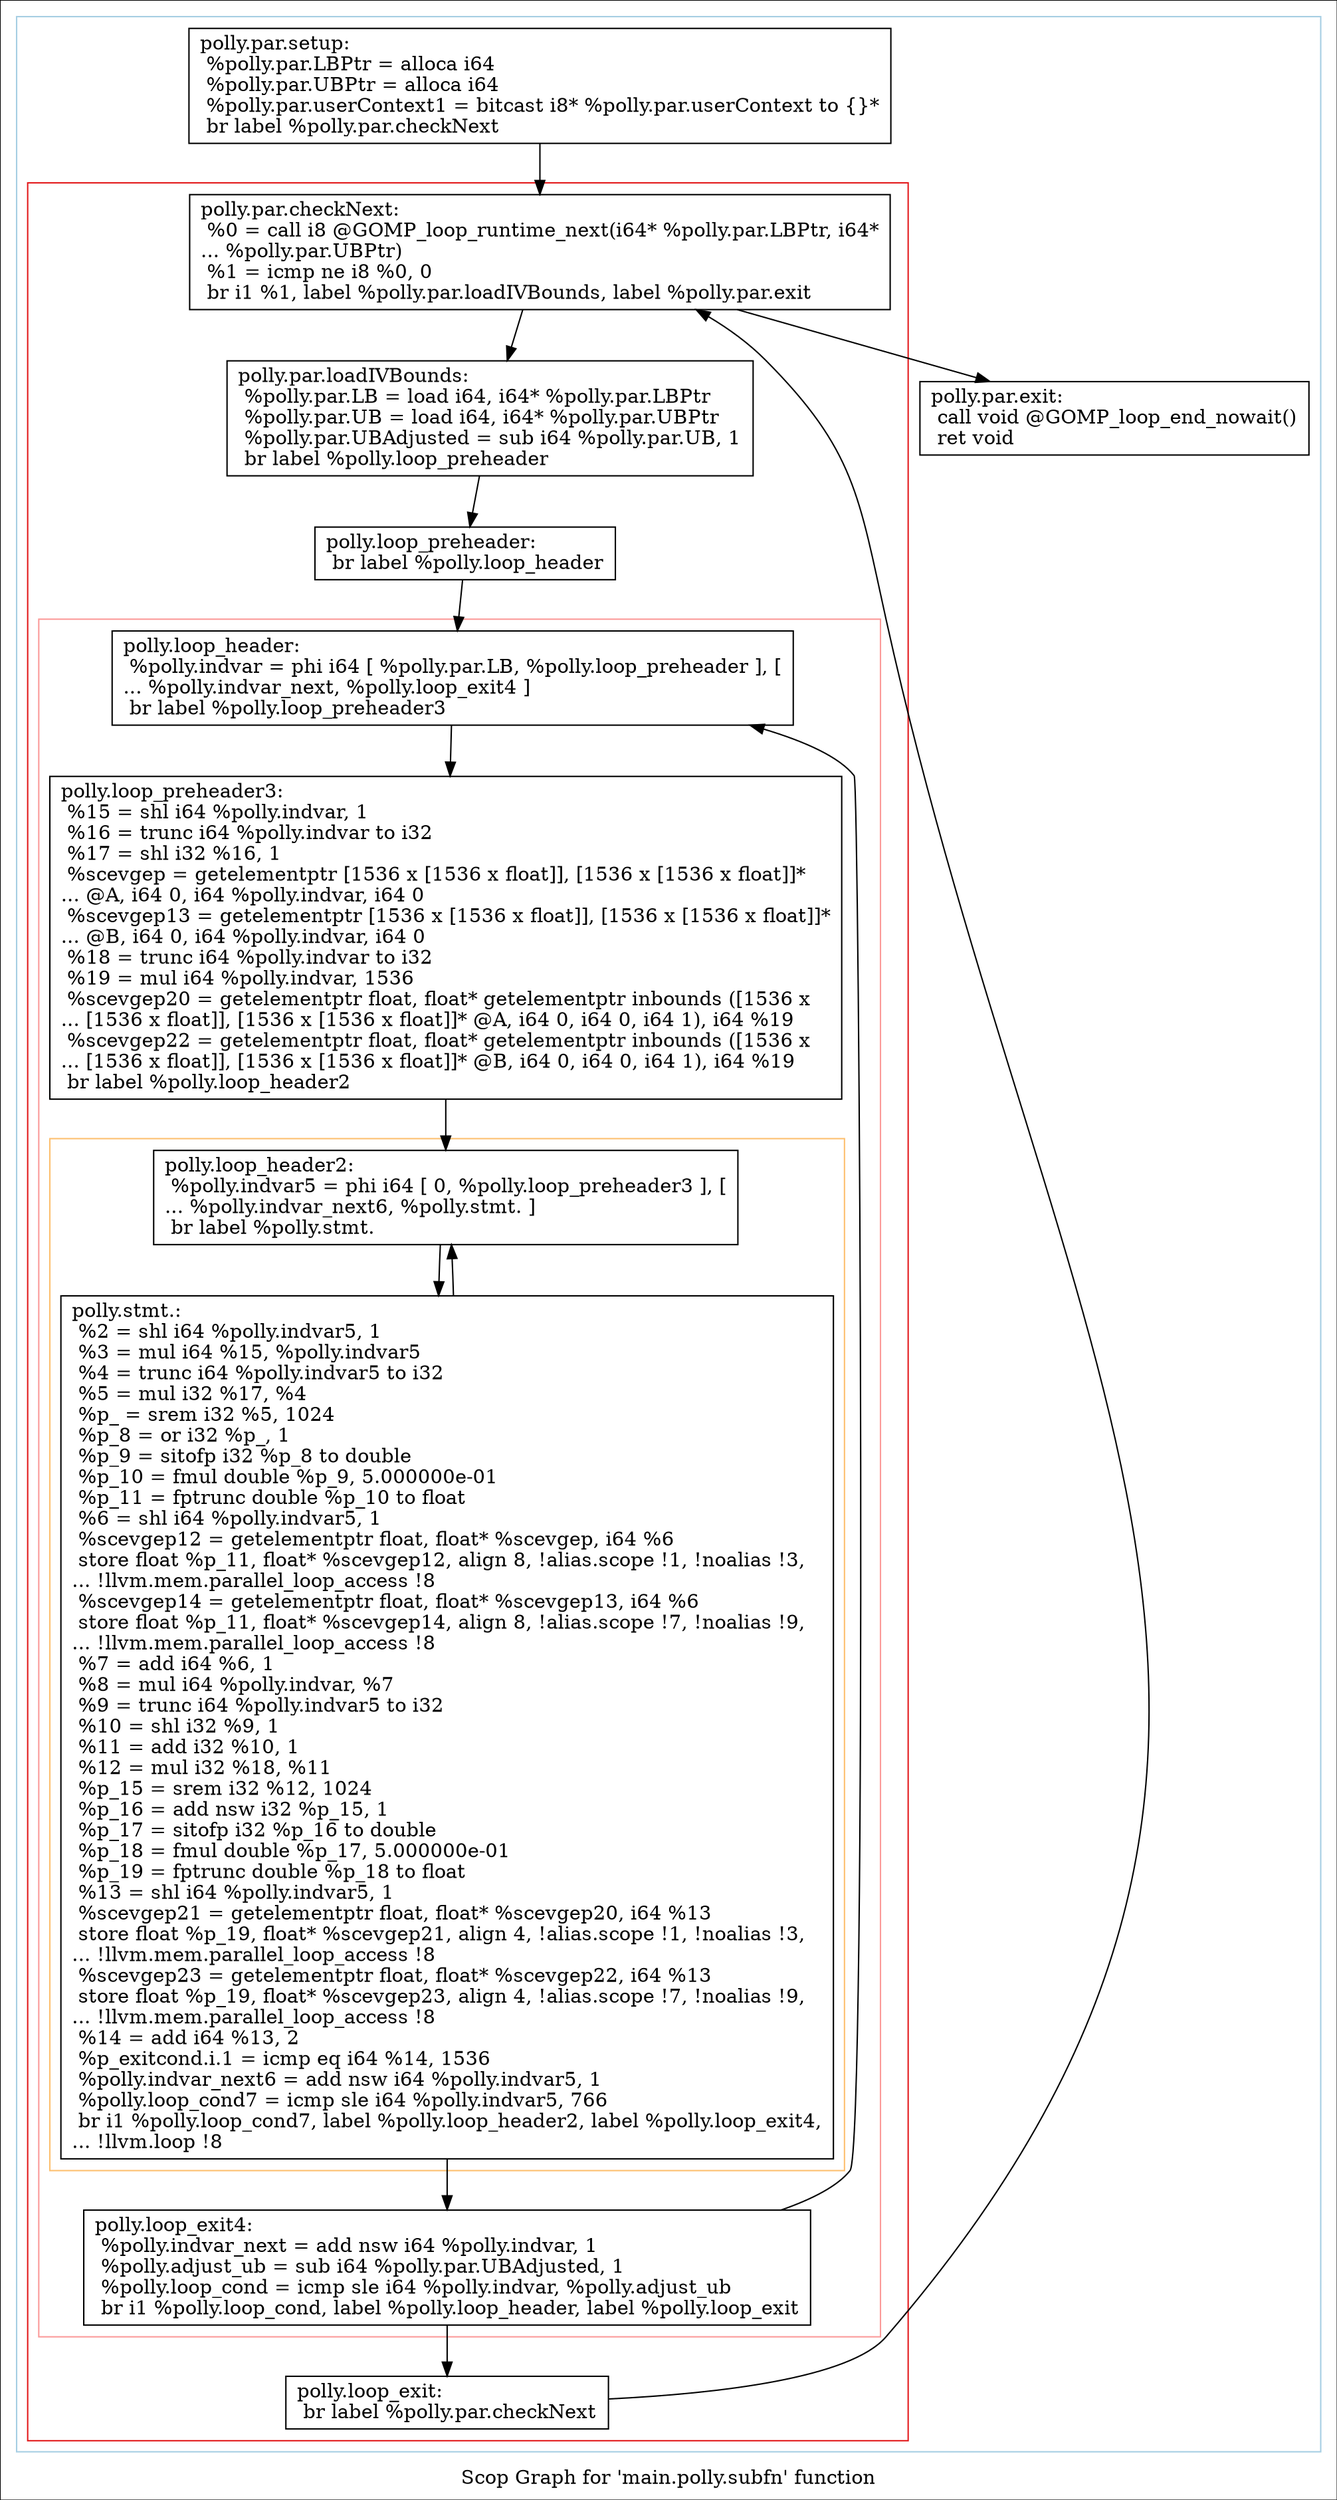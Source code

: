 digraph "Scop Graph for 'main.polly.subfn' function" {
	label="Scop Graph for 'main.polly.subfn' function";

	Node0x15023f0 [shape=record,label="{polly.par.setup:\l  %polly.par.LBPtr = alloca i64\l  %polly.par.UBPtr = alloca i64\l  %polly.par.userContext1 = bitcast i8* %polly.par.userContext to \{\}*\l  br label %polly.par.checkNext\l}"];
	Node0x15023f0 -> Node0x1502440;
	Node0x1502440 [shape=record,label="{polly.par.checkNext:                              \l  %0 = call i8 @GOMP_loop_runtime_next(i64* %polly.par.LBPtr, i64*\l... %polly.par.UBPtr)\l  %1 = icmp ne i8 %0, 0\l  br i1 %1, label %polly.par.loadIVBounds, label %polly.par.exit\l}"];
	Node0x1502440 -> Node0x1502410;
	Node0x1502440 -> Node0x14df7d0;
	Node0x1502410 [shape=record,label="{polly.par.loadIVBounds:                           \l  %polly.par.LB = load i64, i64* %polly.par.LBPtr\l  %polly.par.UB = load i64, i64* %polly.par.UBPtr\l  %polly.par.UBAdjusted = sub i64 %polly.par.UB, 1\l  br label %polly.loop_preheader\l}"];
	Node0x1502410 -> Node0x14df830;
	Node0x14df830 [shape=record,label="{polly.loop_preheader:                             \l  br label %polly.loop_header\l}"];
	Node0x14df830 -> Node0x151ede0;
	Node0x151ede0 [shape=record,label="{polly.loop_header:                                \l  %polly.indvar = phi i64 [ %polly.par.LB, %polly.loop_preheader ], [\l... %polly.indvar_next, %polly.loop_exit4 ]\l  br label %polly.loop_preheader3\l}"];
	Node0x151ede0 -> Node0x151ed50;
	Node0x151ed50 [shape=record,label="{polly.loop_preheader3:                            \l  %15 = shl i64 %polly.indvar, 1\l  %16 = trunc i64 %polly.indvar to i32\l  %17 = shl i32 %16, 1\l  %scevgep = getelementptr [1536 x [1536 x float]], [1536 x [1536 x float]]*\l... @A, i64 0, i64 %polly.indvar, i64 0\l  %scevgep13 = getelementptr [1536 x [1536 x float]], [1536 x [1536 x float]]*\l... @B, i64 0, i64 %polly.indvar, i64 0\l  %18 = trunc i64 %polly.indvar to i32\l  %19 = mul i64 %polly.indvar, 1536\l  %scevgep20 = getelementptr float, float* getelementptr inbounds ([1536 x\l... [1536 x float]], [1536 x [1536 x float]]* @A, i64 0, i64 0, i64 1), i64 %19\l  %scevgep22 = getelementptr float, float* getelementptr inbounds ([1536 x\l... [1536 x float]], [1536 x [1536 x float]]* @B, i64 0, i64 0, i64 1), i64 %19\l  br label %polly.loop_header2\l}"];
	Node0x151ed50 -> Node0x151edb0;
	Node0x151edb0 [shape=record,label="{polly.loop_header2:                               \l  %polly.indvar5 = phi i64 [ 0, %polly.loop_preheader3 ], [\l... %polly.indvar_next6, %polly.stmt. ]\l  br label %polly.stmt.\l}"];
	Node0x151edb0 -> Node0x151ee80;
	Node0x151ee80 [shape=record,label="{polly.stmt.:                                      \l  %2 = shl i64 %polly.indvar5, 1\l  %3 = mul i64 %15, %polly.indvar5\l  %4 = trunc i64 %polly.indvar5 to i32\l  %5 = mul i32 %17, %4\l  %p_ = srem i32 %5, 1024\l  %p_8 = or i32 %p_, 1\l  %p_9 = sitofp i32 %p_8 to double\l  %p_10 = fmul double %p_9, 5.000000e-01\l  %p_11 = fptrunc double %p_10 to float\l  %6 = shl i64 %polly.indvar5, 1\l  %scevgep12 = getelementptr float, float* %scevgep, i64 %6\l  store float %p_11, float* %scevgep12, align 8, !alias.scope !1, !noalias !3,\l... !llvm.mem.parallel_loop_access !8\l  %scevgep14 = getelementptr float, float* %scevgep13, i64 %6\l  store float %p_11, float* %scevgep14, align 8, !alias.scope !7, !noalias !9,\l... !llvm.mem.parallel_loop_access !8\l  %7 = add i64 %6, 1\l  %8 = mul i64 %polly.indvar, %7\l  %9 = trunc i64 %polly.indvar5 to i32\l  %10 = shl i32 %9, 1\l  %11 = add i32 %10, 1\l  %12 = mul i32 %18, %11\l  %p_15 = srem i32 %12, 1024\l  %p_16 = add nsw i32 %p_15, 1\l  %p_17 = sitofp i32 %p_16 to double\l  %p_18 = fmul double %p_17, 5.000000e-01\l  %p_19 = fptrunc double %p_18 to float\l  %13 = shl i64 %polly.indvar5, 1\l  %scevgep21 = getelementptr float, float* %scevgep20, i64 %13\l  store float %p_19, float* %scevgep21, align 4, !alias.scope !1, !noalias !3,\l... !llvm.mem.parallel_loop_access !8\l  %scevgep23 = getelementptr float, float* %scevgep22, i64 %13\l  store float %p_19, float* %scevgep23, align 4, !alias.scope !7, !noalias !9,\l... !llvm.mem.parallel_loop_access !8\l  %14 = add i64 %13, 2\l  %p_exitcond.i.1 = icmp eq i64 %14, 1536\l  %polly.indvar_next6 = add nsw i64 %polly.indvar5, 1\l  %polly.loop_cond7 = icmp sle i64 %polly.indvar5, 766\l  br i1 %polly.loop_cond7, label %polly.loop_header2, label %polly.loop_exit4,\l... !llvm.loop !8\l}"];
	Node0x151ee80 -> Node0x151edb0[constraint=false];
	Node0x151ee80 -> Node0x151ef20;
	Node0x151ef20 [shape=record,label="{polly.loop_exit4:                                 \l  %polly.indvar_next = add nsw i64 %polly.indvar, 1\l  %polly.adjust_ub = sub i64 %polly.par.UBAdjusted, 1\l  %polly.loop_cond = icmp sle i64 %polly.indvar, %polly.adjust_ub\l  br i1 %polly.loop_cond, label %polly.loop_header, label %polly.loop_exit\l}"];
	Node0x151ef20 -> Node0x151ede0[constraint=false];
	Node0x151ef20 -> Node0x151ef80;
	Node0x151ef80 [shape=record,label="{polly.loop_exit:                                  \l  br label %polly.par.checkNext\l}"];
	Node0x151ef80 -> Node0x1502440[constraint=false];
	Node0x14df7d0 [shape=record,label="{polly.par.exit:                                   \l  call void @GOMP_loop_end_nowait()\l  ret void\l}"];
	colorscheme = "paired12"
        subgraph cluster_0x1502370 {
          label = "";
          style = solid;
          color = 1
          subgraph cluster_0x1522360 {
            label = "";
            style = solid;
            color = 6
            subgraph cluster_0x14df8d0 {
              label = "";
              style = solid;
              color = 5
              subgraph cluster_0x14df850 {
                label = "";
                style = solid;
                color = 7
                Node0x151edb0;
                Node0x151ee80;
              }
              Node0x151ede0;
              Node0x151ed50;
              Node0x151ef20;
            }
            Node0x1502440;
            Node0x1502410;
            Node0x14df830;
            Node0x151ef80;
          }
          Node0x15023f0;
          Node0x14df7d0;
        }
}
